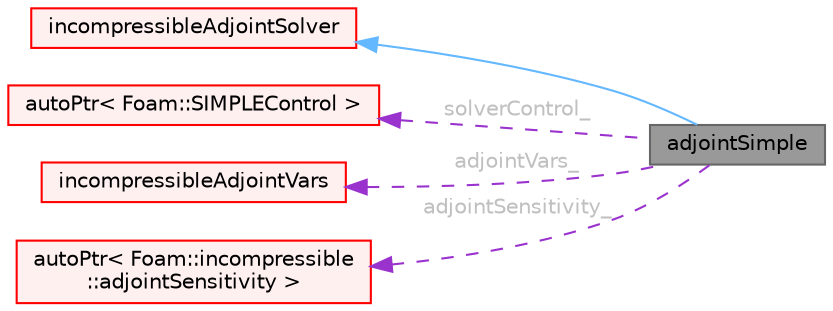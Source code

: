 digraph "adjointSimple"
{
 // LATEX_PDF_SIZE
  bgcolor="transparent";
  edge [fontname=Helvetica,fontsize=10,labelfontname=Helvetica,labelfontsize=10];
  node [fontname=Helvetica,fontsize=10,shape=box,height=0.2,width=0.4];
  rankdir="LR";
  Node1 [id="Node000001",label="adjointSimple",height=0.2,width=0.4,color="gray40", fillcolor="grey60", style="filled", fontcolor="black",tooltip="Solution of the adjoint PDEs for incompressible, steady-state flows."];
  Node2 -> Node1 [id="edge1_Node000001_Node000002",dir="back",color="steelblue1",style="solid",tooltip=" "];
  Node2 [id="Node000002",label="incompressibleAdjointSolver",height=0.2,width=0.4,color="red", fillcolor="#FFF0F0", style="filled",URL="$classFoam_1_1incompressibleAdjointSolver.html",tooltip="Base class for incompressibleAdjoint solvers."];
  Node71 -> Node1 [id="edge2_Node000001_Node000071",dir="back",color="darkorchid3",style="dashed",tooltip=" ",label=" solverControl_",fontcolor="grey" ];
  Node71 [id="Node000071",label="autoPtr\< Foam::SIMPLEControl \>",height=0.2,width=0.4,color="red", fillcolor="#FFF0F0", style="filled",URL="$classFoam_1_1autoPtr.html",tooltip=" "];
  Node72 -> Node1 [id="edge3_Node000001_Node000072",dir="back",color="darkorchid3",style="dashed",tooltip=" ",label=" adjointVars_",fontcolor="grey" ];
  Node72 [id="Node000072",label="incompressibleAdjointVars",height=0.2,width=0.4,color="red", fillcolor="#FFF0F0", style="filled",URL="$classFoam_1_1incompressibleAdjointVars.html",tooltip="Class including all adjoint fields for incompressible flows."];
  Node80 -> Node1 [id="edge4_Node000001_Node000080",dir="back",color="darkorchid3",style="dashed",tooltip=" ",label=" adjointSensitivity_",fontcolor="grey" ];
  Node80 [id="Node000080",label="autoPtr\< Foam::incompressible\l::adjointSensitivity \>",height=0.2,width=0.4,color="red", fillcolor="#FFF0F0", style="filled",URL="$classFoam_1_1autoPtr.html",tooltip=" "];
}
